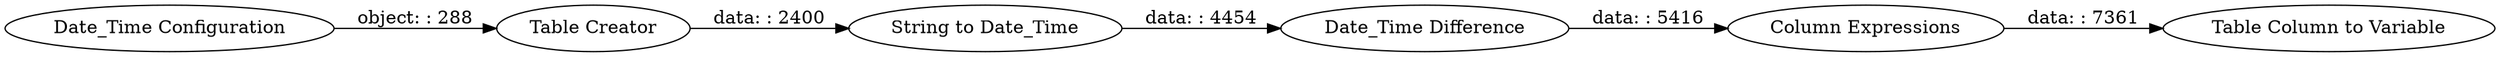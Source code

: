 digraph {
	"-8596217817279000216_329" [label="String to Date_Time"]
	"-8596217817279000216_323" [label="Date_Time Difference"]
	"-8596217817279000216_330" [label="Column Expressions"]
	"-8596217817279000216_327" [label="Table Creator"]
	"-8596217817279000216_320" [label="Date_Time Configuration"]
	"-8596217817279000216_331" [label="Table Column to Variable"]
	"-8596217817279000216_327" -> "-8596217817279000216_329" [label="data: : 2400"]
	"-8596217817279000216_329" -> "-8596217817279000216_323" [label="data: : 4454"]
	"-8596217817279000216_323" -> "-8596217817279000216_330" [label="data: : 5416"]
	"-8596217817279000216_330" -> "-8596217817279000216_331" [label="data: : 7361"]
	"-8596217817279000216_320" -> "-8596217817279000216_327" [label="object: : 288"]
	rankdir=LR
}
